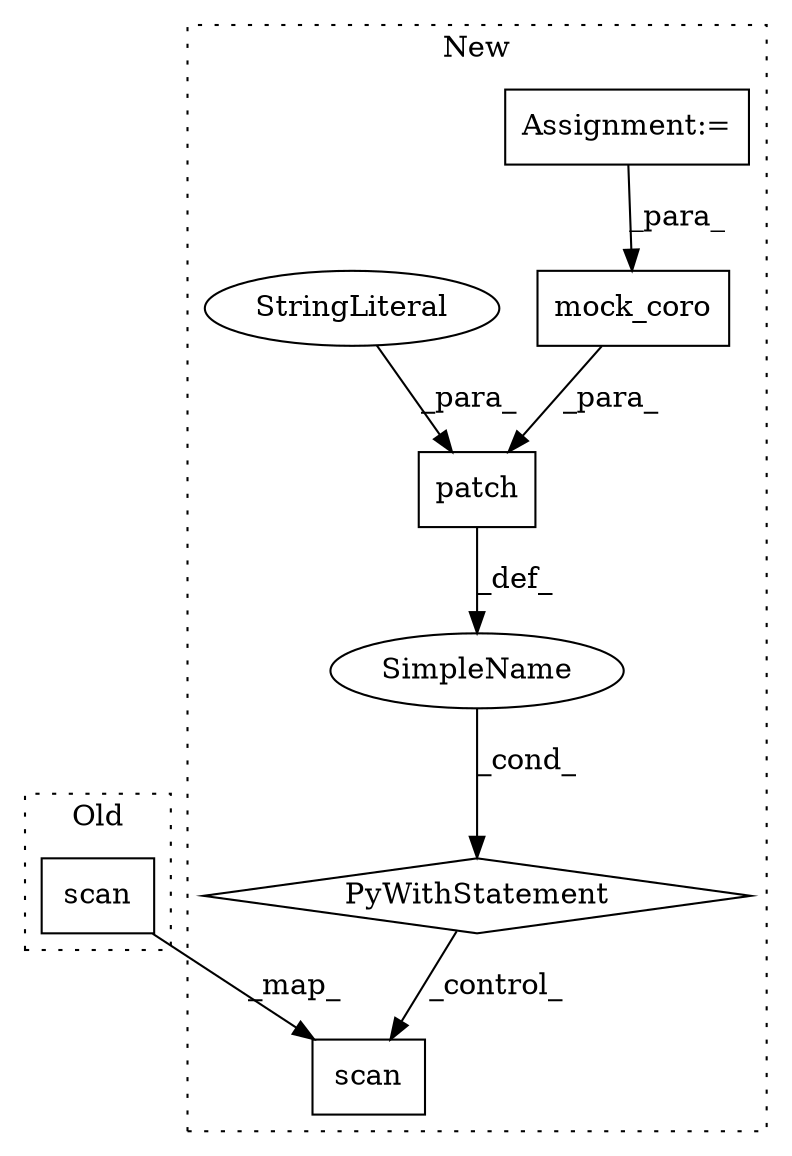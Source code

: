 digraph G {
subgraph cluster0 {
1 [label="scan" a="32" s="4556,4600" l="5,1" shape="box"];
label = "Old";
style="dotted";
}
subgraph cluster1 {
2 [label="scan" a="32" s="4506,4550" l="5,1" shape="box"];
3 [label="SimpleName" a="42" s="" l="" shape="ellipse"];
4 [label="PyWithStatement" a="104" s="4331,4454" l="10,2" shape="diamond"];
5 [label="patch" a="32" s="4341,4453" l="6,1" shape="box"];
6 [label="mock_coro" a="32" s="4397,4452" l="10,1" shape="box"];
7 [label="Assignment:=" a="7" s="4228" l="6" shape="box"];
8 [label="StringLiteral" a="45" s="4347" l="49" shape="ellipse"];
label = "New";
style="dotted";
}
1 -> 2 [label="_map_"];
3 -> 4 [label="_cond_"];
4 -> 2 [label="_control_"];
5 -> 3 [label="_def_"];
6 -> 5 [label="_para_"];
7 -> 6 [label="_para_"];
8 -> 5 [label="_para_"];
}